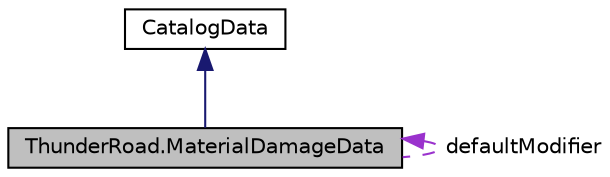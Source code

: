 digraph "ThunderRoad.MaterialDamageData"
{
 // LATEX_PDF_SIZE
  edge [fontname="Helvetica",fontsize="10",labelfontname="Helvetica",labelfontsize="10"];
  node [fontname="Helvetica",fontsize="10",shape=record];
  Node1 [label="ThunderRoad.MaterialDamageData",height=0.2,width=0.4,color="black", fillcolor="grey75", style="filled", fontcolor="black",tooltip="Class MaterialDamageData. Implements the ThunderRoad.CatalogData"];
  Node2 -> Node1 [dir="back",color="midnightblue",fontsize="10",style="solid",fontname="Helvetica"];
  Node2 [label="CatalogData",height=0.2,width=0.4,color="black", fillcolor="white", style="filled",URL="$class_thunder_road_1_1_catalog_data.html",tooltip="Class CatalogData."];
  Node1 -> Node1 [dir="back",color="darkorchid3",fontsize="10",style="dashed",label=" defaultModifier" ,fontname="Helvetica"];
}
